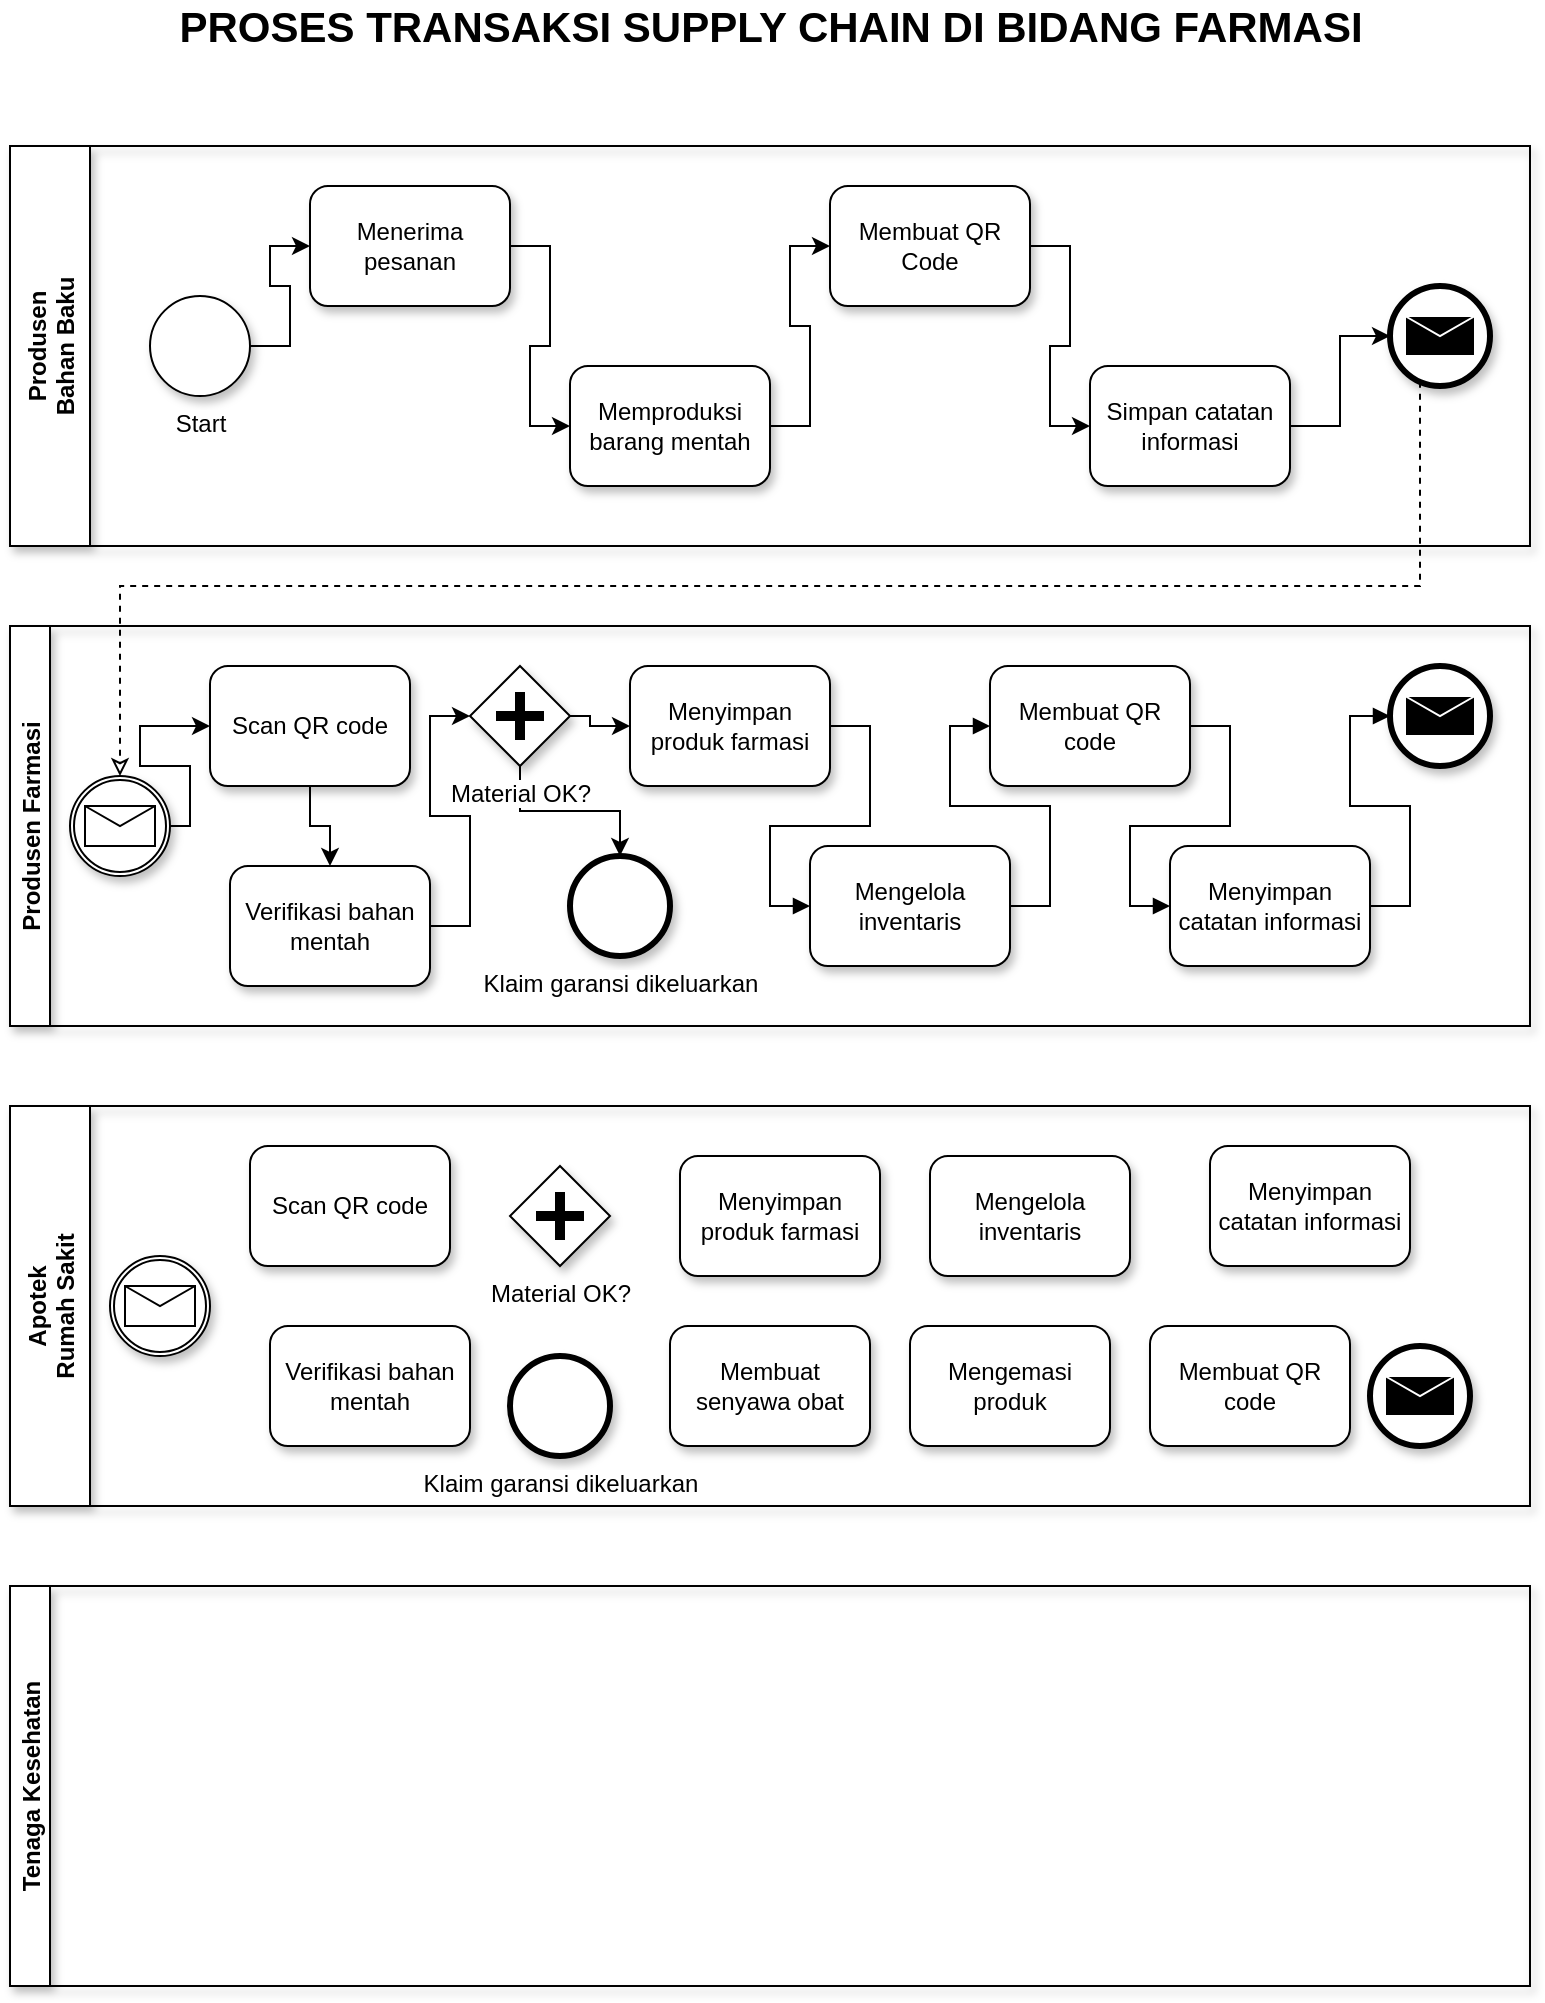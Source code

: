 <mxfile version="13.7.3" type="github">
  <diagram id="F-RFFmZH9w4QIyTJf53x" name="Page-1">
    <mxGraphModel dx="723" dy="379" grid="1" gridSize="10" guides="1" tooltips="1" connect="1" arrows="1" fold="1" page="1" pageScale="1" pageWidth="850" pageHeight="1100" math="0" shadow="0">
      <root>
        <mxCell id="0" />
        <mxCell id="1" parent="0" />
        <mxCell id="js7K2ZC_KKVjjp7KWJBL-1" value="Produsen &#xa;Bahan Baku" style="swimlane;startSize=40;horizontal=0;shadow=1;" vertex="1" parent="1">
          <mxGeometry x="40" y="120" width="760" height="200" as="geometry" />
        </mxCell>
        <mxCell id="js7K2ZC_KKVjjp7KWJBL-2" value="Produsen Farmasi" style="swimlane;startSize=20;horizontal=0;shadow=1;" vertex="1" parent="1">
          <mxGeometry x="40" y="360" width="760" height="200" as="geometry" />
        </mxCell>
        <mxCell id="js7K2ZC_KKVjjp7KWJBL-3" value="Apotek &#xa;Rumah Sakit" style="swimlane;startSize=40;horizontal=0;shadow=1;" vertex="1" parent="1">
          <mxGeometry x="40" y="600" width="760" height="200" as="geometry" />
        </mxCell>
        <mxCell id="js7K2ZC_KKVjjp7KWJBL-4" value="Tenaga Kesehatan" style="swimlane;startSize=20;horizontal=0;shadow=1;" vertex="1" parent="1">
          <mxGeometry x="40" y="840" width="760" height="200" as="geometry" />
        </mxCell>
        <mxCell id="js7K2ZC_KKVjjp7KWJBL-5" value="&lt;font style=&quot;font-size: 21px&quot;&gt;&lt;b&gt;PROSES TRANSAKSI SUPPLY CHAIN DI BIDANG FARMASI&lt;br&gt;&lt;/b&gt;&lt;/font&gt;" style="text;html=1;align=center;verticalAlign=middle;resizable=0;points=[];autosize=1;" vertex="1" parent="1">
          <mxGeometry x="60" y="50" width="720" height="20" as="geometry" />
        </mxCell>
        <mxCell id="js7K2ZC_KKVjjp7KWJBL-12" style="edgeStyle=orthogonalEdgeStyle;rounded=0;orthogonalLoop=1;jettySize=auto;html=1;endArrow=classic;endFill=1;" edge="1" parent="1" source="js7K2ZC_KKVjjp7KWJBL-6" target="js7K2ZC_KKVjjp7KWJBL-7">
          <mxGeometry relative="1" as="geometry">
            <Array as="points">
              <mxPoint x="180" y="220" />
              <mxPoint x="180" y="190" />
              <mxPoint x="170" y="190" />
              <mxPoint x="170" y="170" />
            </Array>
          </mxGeometry>
        </mxCell>
        <mxCell id="js7K2ZC_KKVjjp7KWJBL-6" value="Start" style="shape=mxgraph.bpmn.shape;html=1;verticalLabelPosition=bottom;labelBackgroundColor=#ffffff;verticalAlign=top;align=center;perimeter=ellipsePerimeter;outlineConnect=0;outline=standard;symbol=general;shadow=1;" vertex="1" parent="1">
          <mxGeometry x="110" y="195" width="50" height="50" as="geometry" />
        </mxCell>
        <mxCell id="js7K2ZC_KKVjjp7KWJBL-13" style="edgeStyle=orthogonalEdgeStyle;rounded=0;orthogonalLoop=1;jettySize=auto;html=1;entryX=0;entryY=0.5;entryDx=0;entryDy=0;endArrow=classic;endFill=1;" edge="1" parent="1" source="js7K2ZC_KKVjjp7KWJBL-7" target="js7K2ZC_KKVjjp7KWJBL-8">
          <mxGeometry relative="1" as="geometry" />
        </mxCell>
        <mxCell id="js7K2ZC_KKVjjp7KWJBL-7" value="Menerima pesanan" style="shape=ext;rounded=1;html=1;whiteSpace=wrap;shadow=1;" vertex="1" parent="1">
          <mxGeometry x="190" y="140" width="100" height="60" as="geometry" />
        </mxCell>
        <mxCell id="js7K2ZC_KKVjjp7KWJBL-16" style="edgeStyle=orthogonalEdgeStyle;rounded=0;orthogonalLoop=1;jettySize=auto;html=1;entryX=0;entryY=0.5;entryDx=0;entryDy=0;endArrow=classic;endFill=1;" edge="1" parent="1" source="js7K2ZC_KKVjjp7KWJBL-8" target="js7K2ZC_KKVjjp7KWJBL-9">
          <mxGeometry relative="1" as="geometry" />
        </mxCell>
        <mxCell id="js7K2ZC_KKVjjp7KWJBL-8" value="Memproduksi barang mentah" style="shape=ext;rounded=1;html=1;whiteSpace=wrap;shadow=1;" vertex="1" parent="1">
          <mxGeometry x="320" y="230" width="100" height="60" as="geometry" />
        </mxCell>
        <mxCell id="js7K2ZC_KKVjjp7KWJBL-17" style="edgeStyle=orthogonalEdgeStyle;rounded=0;orthogonalLoop=1;jettySize=auto;html=1;entryX=0;entryY=0.5;entryDx=0;entryDy=0;endArrow=classic;endFill=1;" edge="1" parent="1" source="js7K2ZC_KKVjjp7KWJBL-9" target="js7K2ZC_KKVjjp7KWJBL-10">
          <mxGeometry relative="1" as="geometry" />
        </mxCell>
        <mxCell id="js7K2ZC_KKVjjp7KWJBL-9" value="Membuat QR Code" style="shape=ext;rounded=1;html=1;whiteSpace=wrap;shadow=1;" vertex="1" parent="1">
          <mxGeometry x="450" y="140" width="100" height="60" as="geometry" />
        </mxCell>
        <mxCell id="js7K2ZC_KKVjjp7KWJBL-18" style="edgeStyle=orthogonalEdgeStyle;rounded=0;orthogonalLoop=1;jettySize=auto;html=1;endArrow=classic;endFill=1;" edge="1" parent="1" source="js7K2ZC_KKVjjp7KWJBL-10" target="js7K2ZC_KKVjjp7KWJBL-11">
          <mxGeometry relative="1" as="geometry" />
        </mxCell>
        <mxCell id="js7K2ZC_KKVjjp7KWJBL-10" value="Simpan catatan informasi" style="shape=ext;rounded=1;html=1;whiteSpace=wrap;shadow=1;" vertex="1" parent="1">
          <mxGeometry x="580" y="230" width="100" height="60" as="geometry" />
        </mxCell>
        <mxCell id="js7K2ZC_KKVjjp7KWJBL-62" style="edgeStyle=orthogonalEdgeStyle;rounded=0;orthogonalLoop=1;jettySize=auto;html=1;endArrow=classic;endFill=0;dashed=1;" edge="1" parent="1" source="js7K2ZC_KKVjjp7KWJBL-11" target="js7K2ZC_KKVjjp7KWJBL-19">
          <mxGeometry relative="1" as="geometry">
            <Array as="points">
              <mxPoint x="745" y="340" />
              <mxPoint x="95" y="340" />
            </Array>
          </mxGeometry>
        </mxCell>
        <mxCell id="js7K2ZC_KKVjjp7KWJBL-11" value="" style="shape=mxgraph.bpmn.shape;html=1;verticalLabelPosition=bottom;labelBackgroundColor=#ffffff;verticalAlign=top;align=center;perimeter=ellipsePerimeter;outlineConnect=0;outline=end;symbol=message;shadow=1;" vertex="1" parent="1">
          <mxGeometry x="730" y="190" width="50" height="50" as="geometry" />
        </mxCell>
        <mxCell id="js7K2ZC_KKVjjp7KWJBL-35" style="edgeStyle=orthogonalEdgeStyle;rounded=0;orthogonalLoop=1;jettySize=auto;html=1;endArrow=classic;endFill=1;" edge="1" parent="1" source="js7K2ZC_KKVjjp7KWJBL-19" target="js7K2ZC_KKVjjp7KWJBL-20">
          <mxGeometry relative="1" as="geometry">
            <Array as="points">
              <mxPoint x="130" y="460" />
              <mxPoint x="130" y="430" />
              <mxPoint x="105" y="430" />
              <mxPoint x="105" y="410" />
            </Array>
          </mxGeometry>
        </mxCell>
        <mxCell id="js7K2ZC_KKVjjp7KWJBL-19" value="" style="shape=mxgraph.bpmn.shape;html=1;verticalLabelPosition=bottom;labelBackgroundColor=#ffffff;verticalAlign=top;align=center;perimeter=ellipsePerimeter;outlineConnect=0;outline=catching;symbol=message;shadow=1;" vertex="1" parent="1">
          <mxGeometry x="70" y="435" width="50" height="50" as="geometry" />
        </mxCell>
        <mxCell id="js7K2ZC_KKVjjp7KWJBL-36" style="edgeStyle=orthogonalEdgeStyle;rounded=0;orthogonalLoop=1;jettySize=auto;html=1;endArrow=classic;endFill=1;" edge="1" parent="1" source="js7K2ZC_KKVjjp7KWJBL-20" target="js7K2ZC_KKVjjp7KWJBL-27">
          <mxGeometry relative="1" as="geometry" />
        </mxCell>
        <mxCell id="js7K2ZC_KKVjjp7KWJBL-20" value="Scan QR code" style="shape=ext;rounded=1;html=1;whiteSpace=wrap;shadow=1;" vertex="1" parent="1">
          <mxGeometry x="140" y="380" width="100" height="60" as="geometry" />
        </mxCell>
        <mxCell id="js7K2ZC_KKVjjp7KWJBL-38" style="edgeStyle=orthogonalEdgeStyle;rounded=0;orthogonalLoop=1;jettySize=auto;html=1;endArrow=classic;endFill=1;entryX=0;entryY=0.5;entryDx=0;entryDy=0;" edge="1" parent="1" source="js7K2ZC_KKVjjp7KWJBL-24" target="js7K2ZC_KKVjjp7KWJBL-28">
          <mxGeometry relative="1" as="geometry">
            <Array as="points">
              <mxPoint x="330" y="405" />
              <mxPoint x="330" y="410" />
            </Array>
          </mxGeometry>
        </mxCell>
        <mxCell id="js7K2ZC_KKVjjp7KWJBL-50" style="edgeStyle=orthogonalEdgeStyle;rounded=0;orthogonalLoop=1;jettySize=auto;html=1;endArrow=classic;endFill=1;" edge="1" parent="1" source="js7K2ZC_KKVjjp7KWJBL-24" target="js7K2ZC_KKVjjp7KWJBL-49">
          <mxGeometry relative="1" as="geometry" />
        </mxCell>
        <mxCell id="js7K2ZC_KKVjjp7KWJBL-24" value="Material OK?" style="shape=mxgraph.bpmn.shape;html=1;verticalLabelPosition=bottom;labelBackgroundColor=#ffffff;verticalAlign=top;align=center;perimeter=rhombusPerimeter;background=gateway;outlineConnect=0;outline=none;symbol=parallelGw;shadow=1;" vertex="1" parent="1">
          <mxGeometry x="270" y="380" width="50" height="50" as="geometry" />
        </mxCell>
        <mxCell id="js7K2ZC_KKVjjp7KWJBL-37" style="edgeStyle=orthogonalEdgeStyle;rounded=0;orthogonalLoop=1;jettySize=auto;html=1;entryX=0;entryY=0.5;entryDx=0;entryDy=0;endArrow=classic;endFill=1;" edge="1" parent="1" source="js7K2ZC_KKVjjp7KWJBL-27" target="js7K2ZC_KKVjjp7KWJBL-24">
          <mxGeometry relative="1" as="geometry" />
        </mxCell>
        <mxCell id="js7K2ZC_KKVjjp7KWJBL-27" value="Verifikasi bahan mentah" style="shape=ext;rounded=1;html=1;whiteSpace=wrap;shadow=1;" vertex="1" parent="1">
          <mxGeometry x="150" y="480" width="100" height="60" as="geometry" />
        </mxCell>
        <mxCell id="js7K2ZC_KKVjjp7KWJBL-65" style="edgeStyle=orthogonalEdgeStyle;rounded=0;orthogonalLoop=1;jettySize=auto;html=1;entryX=0;entryY=0.5;entryDx=0;entryDy=0;endArrow=block;endFill=1;exitX=1;exitY=0.5;exitDx=0;exitDy=0;" edge="1" parent="1" source="js7K2ZC_KKVjjp7KWJBL-28" target="js7K2ZC_KKVjjp7KWJBL-29">
          <mxGeometry relative="1" as="geometry" />
        </mxCell>
        <mxCell id="js7K2ZC_KKVjjp7KWJBL-28" value="Menyimpan produk farmasi" style="shape=ext;rounded=1;html=1;whiteSpace=wrap;shadow=1;" vertex="1" parent="1">
          <mxGeometry x="350" y="380" width="100" height="60" as="geometry" />
        </mxCell>
        <mxCell id="js7K2ZC_KKVjjp7KWJBL-66" style="edgeStyle=orthogonalEdgeStyle;rounded=0;orthogonalLoop=1;jettySize=auto;html=1;entryX=0;entryY=0.5;entryDx=0;entryDy=0;endArrow=block;endFill=1;exitX=1;exitY=0.5;exitDx=0;exitDy=0;" edge="1" parent="1" source="js7K2ZC_KKVjjp7KWJBL-29" target="js7K2ZC_KKVjjp7KWJBL-33">
          <mxGeometry relative="1" as="geometry" />
        </mxCell>
        <mxCell id="js7K2ZC_KKVjjp7KWJBL-29" value="Mengelola inventaris" style="shape=ext;rounded=1;html=1;whiteSpace=wrap;shadow=1;" vertex="1" parent="1">
          <mxGeometry x="440" y="470" width="100" height="60" as="geometry" />
        </mxCell>
        <mxCell id="js7K2ZC_KKVjjp7KWJBL-67" style="edgeStyle=orthogonalEdgeStyle;rounded=0;orthogonalLoop=1;jettySize=auto;html=1;entryX=0;entryY=0.5;entryDx=0;entryDy=0;endArrow=block;endFill=1;exitX=1;exitY=0.5;exitDx=0;exitDy=0;" edge="1" parent="1" source="js7K2ZC_KKVjjp7KWJBL-33" target="js7K2ZC_KKVjjp7KWJBL-34">
          <mxGeometry relative="1" as="geometry" />
        </mxCell>
        <mxCell id="js7K2ZC_KKVjjp7KWJBL-33" value="Membuat QR code" style="shape=ext;rounded=1;html=1;whiteSpace=wrap;shadow=1;" vertex="1" parent="1">
          <mxGeometry x="530" y="380" width="100" height="60" as="geometry" />
        </mxCell>
        <mxCell id="js7K2ZC_KKVjjp7KWJBL-69" style="edgeStyle=orthogonalEdgeStyle;rounded=0;orthogonalLoop=1;jettySize=auto;html=1;entryX=0;entryY=0.5;entryDx=0;entryDy=0;endArrow=block;endFill=1;exitX=1;exitY=0.5;exitDx=0;exitDy=0;" edge="1" parent="1" source="js7K2ZC_KKVjjp7KWJBL-34" target="js7K2ZC_KKVjjp7KWJBL-60">
          <mxGeometry relative="1" as="geometry" />
        </mxCell>
        <mxCell id="js7K2ZC_KKVjjp7KWJBL-34" value="Menyimpan catatan informasi" style="shape=ext;rounded=1;html=1;whiteSpace=wrap;shadow=1;" vertex="1" parent="1">
          <mxGeometry x="620" y="470" width="100" height="60" as="geometry" />
        </mxCell>
        <mxCell id="js7K2ZC_KKVjjp7KWJBL-49" value="Klaim garansi dikeluarkan" style="shape=mxgraph.bpmn.shape;html=1;verticalLabelPosition=bottom;labelBackgroundColor=#ffffff;verticalAlign=top;align=center;perimeter=ellipsePerimeter;outlineConnect=0;outline=end;symbol=general;shadow=1;" vertex="1" parent="1">
          <mxGeometry x="320" y="475" width="50" height="50" as="geometry" />
        </mxCell>
        <mxCell id="js7K2ZC_KKVjjp7KWJBL-60" value="" style="shape=mxgraph.bpmn.shape;html=1;verticalLabelPosition=bottom;labelBackgroundColor=#ffffff;verticalAlign=top;align=center;perimeter=ellipsePerimeter;outlineConnect=0;outline=end;symbol=message;shadow=1;" vertex="1" parent="1">
          <mxGeometry x="730" y="380" width="50" height="50" as="geometry" />
        </mxCell>
        <mxCell id="js7K2ZC_KKVjjp7KWJBL-70" value="" style="shape=mxgraph.bpmn.shape;html=1;verticalLabelPosition=bottom;labelBackgroundColor=#ffffff;verticalAlign=top;align=center;perimeter=ellipsePerimeter;outlineConnect=0;outline=catching;symbol=message;shadow=1;" vertex="1" parent="1">
          <mxGeometry x="90" y="675" width="50" height="50" as="geometry" />
        </mxCell>
        <mxCell id="js7K2ZC_KKVjjp7KWJBL-71" value="Scan QR code" style="shape=ext;rounded=1;html=1;whiteSpace=wrap;shadow=1;" vertex="1" parent="1">
          <mxGeometry x="160" y="620" width="100" height="60" as="geometry" />
        </mxCell>
        <mxCell id="js7K2ZC_KKVjjp7KWJBL-72" value="Verifikasi bahan mentah" style="shape=ext;rounded=1;html=1;whiteSpace=wrap;shadow=1;" vertex="1" parent="1">
          <mxGeometry x="170" y="710" width="100" height="60" as="geometry" />
        </mxCell>
        <mxCell id="js7K2ZC_KKVjjp7KWJBL-73" value="Material OK?" style="shape=mxgraph.bpmn.shape;html=1;verticalLabelPosition=bottom;labelBackgroundColor=#ffffff;verticalAlign=top;align=center;perimeter=rhombusPerimeter;background=gateway;outlineConnect=0;outline=none;symbol=parallelGw;shadow=1;" vertex="1" parent="1">
          <mxGeometry x="290" y="630" width="50" height="50" as="geometry" />
        </mxCell>
        <mxCell id="js7K2ZC_KKVjjp7KWJBL-74" value="Klaim garansi dikeluarkan" style="shape=mxgraph.bpmn.shape;html=1;verticalLabelPosition=bottom;labelBackgroundColor=#ffffff;verticalAlign=top;align=center;perimeter=ellipsePerimeter;outlineConnect=0;outline=end;symbol=general;shadow=1;" vertex="1" parent="1">
          <mxGeometry x="290" y="725" width="50" height="50" as="geometry" />
        </mxCell>
        <mxCell id="js7K2ZC_KKVjjp7KWJBL-75" value="Menyimpan produk farmasi" style="shape=ext;rounded=1;html=1;whiteSpace=wrap;shadow=1;" vertex="1" parent="1">
          <mxGeometry x="375" y="625" width="100" height="60" as="geometry" />
        </mxCell>
        <mxCell id="js7K2ZC_KKVjjp7KWJBL-76" value="Mengelola inventaris" style="shape=ext;rounded=1;html=1;whiteSpace=wrap;shadow=1;" vertex="1" parent="1">
          <mxGeometry x="500" y="625" width="100" height="60" as="geometry" />
        </mxCell>
        <mxCell id="js7K2ZC_KKVjjp7KWJBL-77" value="Membuat QR code" style="shape=ext;rounded=1;html=1;whiteSpace=wrap;shadow=1;" vertex="1" parent="1">
          <mxGeometry x="610" y="710" width="100" height="60" as="geometry" />
        </mxCell>
        <mxCell id="js7K2ZC_KKVjjp7KWJBL-78" value="Menyimpan catatan informasi" style="shape=ext;rounded=1;html=1;whiteSpace=wrap;shadow=1;" vertex="1" parent="1">
          <mxGeometry x="640" y="620" width="100" height="60" as="geometry" />
        </mxCell>
        <mxCell id="js7K2ZC_KKVjjp7KWJBL-79" value="" style="shape=mxgraph.bpmn.shape;html=1;verticalLabelPosition=bottom;labelBackgroundColor=#ffffff;verticalAlign=top;align=center;perimeter=ellipsePerimeter;outlineConnect=0;outline=end;symbol=message;shadow=1;" vertex="1" parent="1">
          <mxGeometry x="720" y="720" width="50" height="50" as="geometry" />
        </mxCell>
        <mxCell id="js7K2ZC_KKVjjp7KWJBL-80" value="Mengemasi produk " style="shape=ext;rounded=1;html=1;whiteSpace=wrap;shadow=1;" vertex="1" parent="1">
          <mxGeometry x="490" y="710" width="100" height="60" as="geometry" />
        </mxCell>
        <mxCell id="js7K2ZC_KKVjjp7KWJBL-81" value="Membuat senyawa obat" style="shape=ext;rounded=1;html=1;whiteSpace=wrap;shadow=1;" vertex="1" parent="1">
          <mxGeometry x="370" y="710" width="100" height="60" as="geometry" />
        </mxCell>
      </root>
    </mxGraphModel>
  </diagram>
</mxfile>
